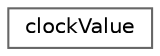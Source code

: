 digraph "Graphical Class Hierarchy"
{
 // LATEX_PDF_SIZE
  bgcolor="transparent";
  edge [fontname=Helvetica,fontsize=10,labelfontname=Helvetica,labelfontsize=10];
  node [fontname=Helvetica,fontsize=10,shape=box,height=0.2,width=0.4];
  rankdir="LR";
  Node0 [id="Node000000",label="clockValue",height=0.2,width=0.4,color="grey40", fillcolor="white", style="filled",URL="$classFoam_1_1clockValue.html",tooltip="Access to high-resolution clock value with some basic operations. Used to calculate time durations,..."];
}
